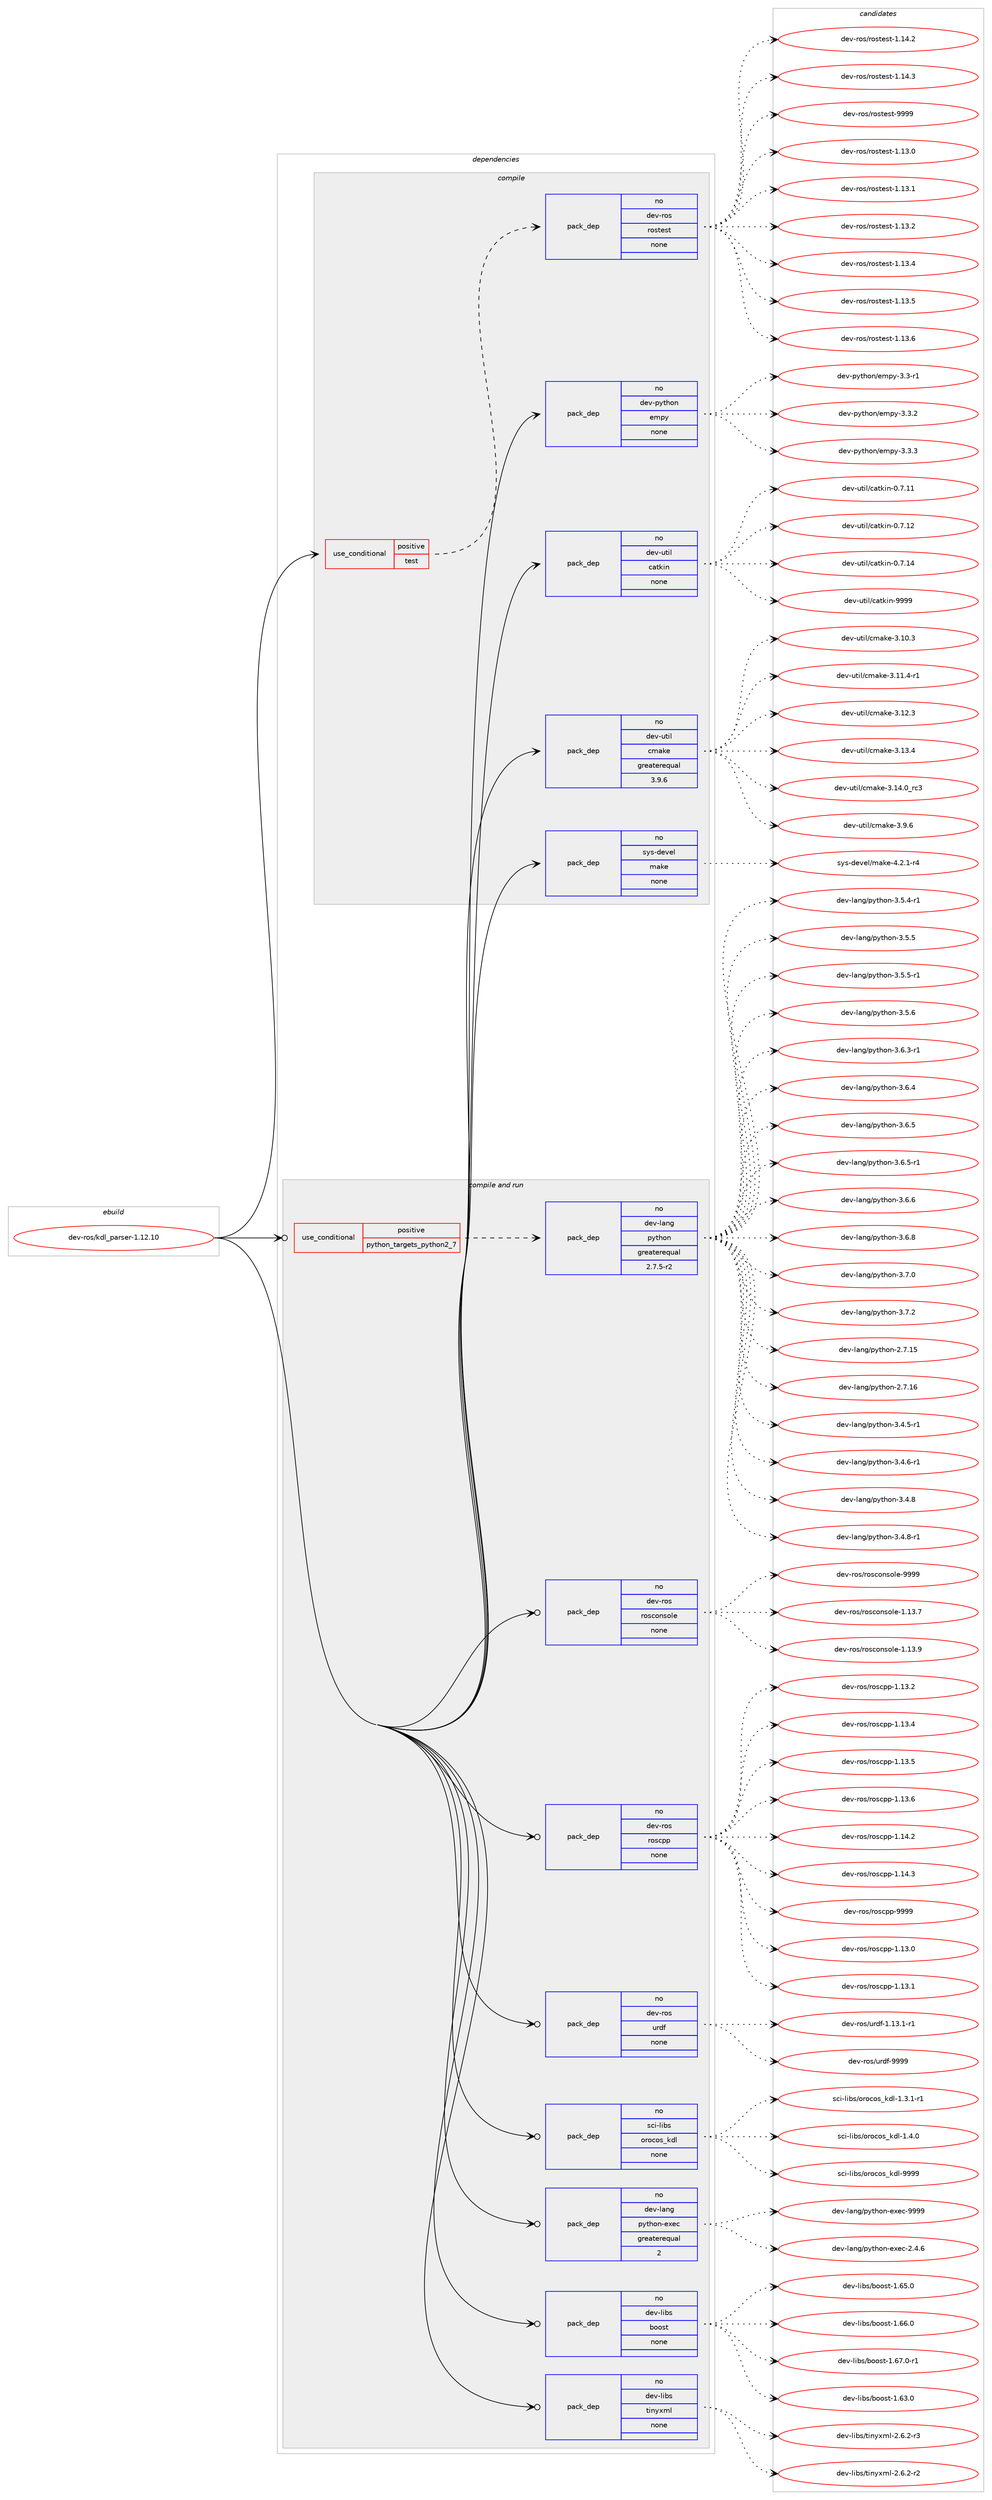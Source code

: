 digraph prolog {

# *************
# Graph options
# *************

newrank=true;
concentrate=true;
compound=true;
graph [rankdir=LR,fontname=Helvetica,fontsize=10,ranksep=1.5];#, ranksep=2.5, nodesep=0.2];
edge  [arrowhead=vee];
node  [fontname=Helvetica,fontsize=10];

# **********
# The ebuild
# **********

subgraph cluster_leftcol {
color=gray;
rank=same;
label=<<i>ebuild</i>>;
id [label="dev-ros/kdl_parser-1.12.10", color=red, width=4, href="../dev-ros/kdl_parser-1.12.10.svg"];
}

# ****************
# The dependencies
# ****************

subgraph cluster_midcol {
color=gray;
label=<<i>dependencies</i>>;
subgraph cluster_compile {
fillcolor="#eeeeee";
style=filled;
label=<<i>compile</i>>;
subgraph cond388826 {
dependency1458506 [label=<<TABLE BORDER="0" CELLBORDER="1" CELLSPACING="0" CELLPADDING="4"><TR><TD ROWSPAN="3" CELLPADDING="10">use_conditional</TD></TR><TR><TD>positive</TD></TR><TR><TD>test</TD></TR></TABLE>>, shape=none, color=red];
subgraph pack1046290 {
dependency1458507 [label=<<TABLE BORDER="0" CELLBORDER="1" CELLSPACING="0" CELLPADDING="4" WIDTH="220"><TR><TD ROWSPAN="6" CELLPADDING="30">pack_dep</TD></TR><TR><TD WIDTH="110">no</TD></TR><TR><TD>dev-ros</TD></TR><TR><TD>rostest</TD></TR><TR><TD>none</TD></TR><TR><TD></TD></TR></TABLE>>, shape=none, color=blue];
}
dependency1458506:e -> dependency1458507:w [weight=20,style="dashed",arrowhead="vee"];
}
id:e -> dependency1458506:w [weight=20,style="solid",arrowhead="vee"];
subgraph pack1046291 {
dependency1458508 [label=<<TABLE BORDER="0" CELLBORDER="1" CELLSPACING="0" CELLPADDING="4" WIDTH="220"><TR><TD ROWSPAN="6" CELLPADDING="30">pack_dep</TD></TR><TR><TD WIDTH="110">no</TD></TR><TR><TD>dev-python</TD></TR><TR><TD>empy</TD></TR><TR><TD>none</TD></TR><TR><TD></TD></TR></TABLE>>, shape=none, color=blue];
}
id:e -> dependency1458508:w [weight=20,style="solid",arrowhead="vee"];
subgraph pack1046292 {
dependency1458509 [label=<<TABLE BORDER="0" CELLBORDER="1" CELLSPACING="0" CELLPADDING="4" WIDTH="220"><TR><TD ROWSPAN="6" CELLPADDING="30">pack_dep</TD></TR><TR><TD WIDTH="110">no</TD></TR><TR><TD>dev-util</TD></TR><TR><TD>catkin</TD></TR><TR><TD>none</TD></TR><TR><TD></TD></TR></TABLE>>, shape=none, color=blue];
}
id:e -> dependency1458509:w [weight=20,style="solid",arrowhead="vee"];
subgraph pack1046293 {
dependency1458510 [label=<<TABLE BORDER="0" CELLBORDER="1" CELLSPACING="0" CELLPADDING="4" WIDTH="220"><TR><TD ROWSPAN="6" CELLPADDING="30">pack_dep</TD></TR><TR><TD WIDTH="110">no</TD></TR><TR><TD>dev-util</TD></TR><TR><TD>cmake</TD></TR><TR><TD>greaterequal</TD></TR><TR><TD>3.9.6</TD></TR></TABLE>>, shape=none, color=blue];
}
id:e -> dependency1458510:w [weight=20,style="solid",arrowhead="vee"];
subgraph pack1046294 {
dependency1458511 [label=<<TABLE BORDER="0" CELLBORDER="1" CELLSPACING="0" CELLPADDING="4" WIDTH="220"><TR><TD ROWSPAN="6" CELLPADDING="30">pack_dep</TD></TR><TR><TD WIDTH="110">no</TD></TR><TR><TD>sys-devel</TD></TR><TR><TD>make</TD></TR><TR><TD>none</TD></TR><TR><TD></TD></TR></TABLE>>, shape=none, color=blue];
}
id:e -> dependency1458511:w [weight=20,style="solid",arrowhead="vee"];
}
subgraph cluster_compileandrun {
fillcolor="#eeeeee";
style=filled;
label=<<i>compile and run</i>>;
subgraph cond388827 {
dependency1458512 [label=<<TABLE BORDER="0" CELLBORDER="1" CELLSPACING="0" CELLPADDING="4"><TR><TD ROWSPAN="3" CELLPADDING="10">use_conditional</TD></TR><TR><TD>positive</TD></TR><TR><TD>python_targets_python2_7</TD></TR></TABLE>>, shape=none, color=red];
subgraph pack1046295 {
dependency1458513 [label=<<TABLE BORDER="0" CELLBORDER="1" CELLSPACING="0" CELLPADDING="4" WIDTH="220"><TR><TD ROWSPAN="6" CELLPADDING="30">pack_dep</TD></TR><TR><TD WIDTH="110">no</TD></TR><TR><TD>dev-lang</TD></TR><TR><TD>python</TD></TR><TR><TD>greaterequal</TD></TR><TR><TD>2.7.5-r2</TD></TR></TABLE>>, shape=none, color=blue];
}
dependency1458512:e -> dependency1458513:w [weight=20,style="dashed",arrowhead="vee"];
}
id:e -> dependency1458512:w [weight=20,style="solid",arrowhead="odotvee"];
subgraph pack1046296 {
dependency1458514 [label=<<TABLE BORDER="0" CELLBORDER="1" CELLSPACING="0" CELLPADDING="4" WIDTH="220"><TR><TD ROWSPAN="6" CELLPADDING="30">pack_dep</TD></TR><TR><TD WIDTH="110">no</TD></TR><TR><TD>dev-lang</TD></TR><TR><TD>python-exec</TD></TR><TR><TD>greaterequal</TD></TR><TR><TD>2</TD></TR></TABLE>>, shape=none, color=blue];
}
id:e -> dependency1458514:w [weight=20,style="solid",arrowhead="odotvee"];
subgraph pack1046297 {
dependency1458515 [label=<<TABLE BORDER="0" CELLBORDER="1" CELLSPACING="0" CELLPADDING="4" WIDTH="220"><TR><TD ROWSPAN="6" CELLPADDING="30">pack_dep</TD></TR><TR><TD WIDTH="110">no</TD></TR><TR><TD>dev-libs</TD></TR><TR><TD>boost</TD></TR><TR><TD>none</TD></TR><TR><TD></TD></TR></TABLE>>, shape=none, color=blue];
}
id:e -> dependency1458515:w [weight=20,style="solid",arrowhead="odotvee"];
subgraph pack1046298 {
dependency1458516 [label=<<TABLE BORDER="0" CELLBORDER="1" CELLSPACING="0" CELLPADDING="4" WIDTH="220"><TR><TD ROWSPAN="6" CELLPADDING="30">pack_dep</TD></TR><TR><TD WIDTH="110">no</TD></TR><TR><TD>dev-libs</TD></TR><TR><TD>tinyxml</TD></TR><TR><TD>none</TD></TR><TR><TD></TD></TR></TABLE>>, shape=none, color=blue];
}
id:e -> dependency1458516:w [weight=20,style="solid",arrowhead="odotvee"];
subgraph pack1046299 {
dependency1458517 [label=<<TABLE BORDER="0" CELLBORDER="1" CELLSPACING="0" CELLPADDING="4" WIDTH="220"><TR><TD ROWSPAN="6" CELLPADDING="30">pack_dep</TD></TR><TR><TD WIDTH="110">no</TD></TR><TR><TD>dev-ros</TD></TR><TR><TD>rosconsole</TD></TR><TR><TD>none</TD></TR><TR><TD></TD></TR></TABLE>>, shape=none, color=blue];
}
id:e -> dependency1458517:w [weight=20,style="solid",arrowhead="odotvee"];
subgraph pack1046300 {
dependency1458518 [label=<<TABLE BORDER="0" CELLBORDER="1" CELLSPACING="0" CELLPADDING="4" WIDTH="220"><TR><TD ROWSPAN="6" CELLPADDING="30">pack_dep</TD></TR><TR><TD WIDTH="110">no</TD></TR><TR><TD>dev-ros</TD></TR><TR><TD>roscpp</TD></TR><TR><TD>none</TD></TR><TR><TD></TD></TR></TABLE>>, shape=none, color=blue];
}
id:e -> dependency1458518:w [weight=20,style="solid",arrowhead="odotvee"];
subgraph pack1046301 {
dependency1458519 [label=<<TABLE BORDER="0" CELLBORDER="1" CELLSPACING="0" CELLPADDING="4" WIDTH="220"><TR><TD ROWSPAN="6" CELLPADDING="30">pack_dep</TD></TR><TR><TD WIDTH="110">no</TD></TR><TR><TD>dev-ros</TD></TR><TR><TD>urdf</TD></TR><TR><TD>none</TD></TR><TR><TD></TD></TR></TABLE>>, shape=none, color=blue];
}
id:e -> dependency1458519:w [weight=20,style="solid",arrowhead="odotvee"];
subgraph pack1046302 {
dependency1458520 [label=<<TABLE BORDER="0" CELLBORDER="1" CELLSPACING="0" CELLPADDING="4" WIDTH="220"><TR><TD ROWSPAN="6" CELLPADDING="30">pack_dep</TD></TR><TR><TD WIDTH="110">no</TD></TR><TR><TD>sci-libs</TD></TR><TR><TD>orocos_kdl</TD></TR><TR><TD>none</TD></TR><TR><TD></TD></TR></TABLE>>, shape=none, color=blue];
}
id:e -> dependency1458520:w [weight=20,style="solid",arrowhead="odotvee"];
}
subgraph cluster_run {
fillcolor="#eeeeee";
style=filled;
label=<<i>run</i>>;
}
}

# **************
# The candidates
# **************

subgraph cluster_choices {
rank=same;
color=gray;
label=<<i>candidates</i>>;

subgraph choice1046290 {
color=black;
nodesep=1;
choice100101118451141111154711411111511610111511645494649514648 [label="dev-ros/rostest-1.13.0", color=red, width=4,href="../dev-ros/rostest-1.13.0.svg"];
choice100101118451141111154711411111511610111511645494649514649 [label="dev-ros/rostest-1.13.1", color=red, width=4,href="../dev-ros/rostest-1.13.1.svg"];
choice100101118451141111154711411111511610111511645494649514650 [label="dev-ros/rostest-1.13.2", color=red, width=4,href="../dev-ros/rostest-1.13.2.svg"];
choice100101118451141111154711411111511610111511645494649514652 [label="dev-ros/rostest-1.13.4", color=red, width=4,href="../dev-ros/rostest-1.13.4.svg"];
choice100101118451141111154711411111511610111511645494649514653 [label="dev-ros/rostest-1.13.5", color=red, width=4,href="../dev-ros/rostest-1.13.5.svg"];
choice100101118451141111154711411111511610111511645494649514654 [label="dev-ros/rostest-1.13.6", color=red, width=4,href="../dev-ros/rostest-1.13.6.svg"];
choice100101118451141111154711411111511610111511645494649524650 [label="dev-ros/rostest-1.14.2", color=red, width=4,href="../dev-ros/rostest-1.14.2.svg"];
choice100101118451141111154711411111511610111511645494649524651 [label="dev-ros/rostest-1.14.3", color=red, width=4,href="../dev-ros/rostest-1.14.3.svg"];
choice10010111845114111115471141111151161011151164557575757 [label="dev-ros/rostest-9999", color=red, width=4,href="../dev-ros/rostest-9999.svg"];
dependency1458507:e -> choice100101118451141111154711411111511610111511645494649514648:w [style=dotted,weight="100"];
dependency1458507:e -> choice100101118451141111154711411111511610111511645494649514649:w [style=dotted,weight="100"];
dependency1458507:e -> choice100101118451141111154711411111511610111511645494649514650:w [style=dotted,weight="100"];
dependency1458507:e -> choice100101118451141111154711411111511610111511645494649514652:w [style=dotted,weight="100"];
dependency1458507:e -> choice100101118451141111154711411111511610111511645494649514653:w [style=dotted,weight="100"];
dependency1458507:e -> choice100101118451141111154711411111511610111511645494649514654:w [style=dotted,weight="100"];
dependency1458507:e -> choice100101118451141111154711411111511610111511645494649524650:w [style=dotted,weight="100"];
dependency1458507:e -> choice100101118451141111154711411111511610111511645494649524651:w [style=dotted,weight="100"];
dependency1458507:e -> choice10010111845114111115471141111151161011151164557575757:w [style=dotted,weight="100"];
}
subgraph choice1046291 {
color=black;
nodesep=1;
choice1001011184511212111610411111047101109112121455146514511449 [label="dev-python/empy-3.3-r1", color=red, width=4,href="../dev-python/empy-3.3-r1.svg"];
choice1001011184511212111610411111047101109112121455146514650 [label="dev-python/empy-3.3.2", color=red, width=4,href="../dev-python/empy-3.3.2.svg"];
choice1001011184511212111610411111047101109112121455146514651 [label="dev-python/empy-3.3.3", color=red, width=4,href="../dev-python/empy-3.3.3.svg"];
dependency1458508:e -> choice1001011184511212111610411111047101109112121455146514511449:w [style=dotted,weight="100"];
dependency1458508:e -> choice1001011184511212111610411111047101109112121455146514650:w [style=dotted,weight="100"];
dependency1458508:e -> choice1001011184511212111610411111047101109112121455146514651:w [style=dotted,weight="100"];
}
subgraph choice1046292 {
color=black;
nodesep=1;
choice1001011184511711610510847999711610710511045484655464949 [label="dev-util/catkin-0.7.11", color=red, width=4,href="../dev-util/catkin-0.7.11.svg"];
choice1001011184511711610510847999711610710511045484655464950 [label="dev-util/catkin-0.7.12", color=red, width=4,href="../dev-util/catkin-0.7.12.svg"];
choice1001011184511711610510847999711610710511045484655464952 [label="dev-util/catkin-0.7.14", color=red, width=4,href="../dev-util/catkin-0.7.14.svg"];
choice100101118451171161051084799971161071051104557575757 [label="dev-util/catkin-9999", color=red, width=4,href="../dev-util/catkin-9999.svg"];
dependency1458509:e -> choice1001011184511711610510847999711610710511045484655464949:w [style=dotted,weight="100"];
dependency1458509:e -> choice1001011184511711610510847999711610710511045484655464950:w [style=dotted,weight="100"];
dependency1458509:e -> choice1001011184511711610510847999711610710511045484655464952:w [style=dotted,weight="100"];
dependency1458509:e -> choice100101118451171161051084799971161071051104557575757:w [style=dotted,weight="100"];
}
subgraph choice1046293 {
color=black;
nodesep=1;
choice1001011184511711610510847991099710710145514649484651 [label="dev-util/cmake-3.10.3", color=red, width=4,href="../dev-util/cmake-3.10.3.svg"];
choice10010111845117116105108479910997107101455146494946524511449 [label="dev-util/cmake-3.11.4-r1", color=red, width=4,href="../dev-util/cmake-3.11.4-r1.svg"];
choice1001011184511711610510847991099710710145514649504651 [label="dev-util/cmake-3.12.3", color=red, width=4,href="../dev-util/cmake-3.12.3.svg"];
choice1001011184511711610510847991099710710145514649514652 [label="dev-util/cmake-3.13.4", color=red, width=4,href="../dev-util/cmake-3.13.4.svg"];
choice1001011184511711610510847991099710710145514649524648951149951 [label="dev-util/cmake-3.14.0_rc3", color=red, width=4,href="../dev-util/cmake-3.14.0_rc3.svg"];
choice10010111845117116105108479910997107101455146574654 [label="dev-util/cmake-3.9.6", color=red, width=4,href="../dev-util/cmake-3.9.6.svg"];
dependency1458510:e -> choice1001011184511711610510847991099710710145514649484651:w [style=dotted,weight="100"];
dependency1458510:e -> choice10010111845117116105108479910997107101455146494946524511449:w [style=dotted,weight="100"];
dependency1458510:e -> choice1001011184511711610510847991099710710145514649504651:w [style=dotted,weight="100"];
dependency1458510:e -> choice1001011184511711610510847991099710710145514649514652:w [style=dotted,weight="100"];
dependency1458510:e -> choice1001011184511711610510847991099710710145514649524648951149951:w [style=dotted,weight="100"];
dependency1458510:e -> choice10010111845117116105108479910997107101455146574654:w [style=dotted,weight="100"];
}
subgraph choice1046294 {
color=black;
nodesep=1;
choice1151211154510010111810110847109971071014552465046494511452 [label="sys-devel/make-4.2.1-r4", color=red, width=4,href="../sys-devel/make-4.2.1-r4.svg"];
dependency1458511:e -> choice1151211154510010111810110847109971071014552465046494511452:w [style=dotted,weight="100"];
}
subgraph choice1046295 {
color=black;
nodesep=1;
choice10010111845108971101034711212111610411111045504655464953 [label="dev-lang/python-2.7.15", color=red, width=4,href="../dev-lang/python-2.7.15.svg"];
choice10010111845108971101034711212111610411111045504655464954 [label="dev-lang/python-2.7.16", color=red, width=4,href="../dev-lang/python-2.7.16.svg"];
choice1001011184510897110103471121211161041111104551465246534511449 [label="dev-lang/python-3.4.5-r1", color=red, width=4,href="../dev-lang/python-3.4.5-r1.svg"];
choice1001011184510897110103471121211161041111104551465246544511449 [label="dev-lang/python-3.4.6-r1", color=red, width=4,href="../dev-lang/python-3.4.6-r1.svg"];
choice100101118451089711010347112121116104111110455146524656 [label="dev-lang/python-3.4.8", color=red, width=4,href="../dev-lang/python-3.4.8.svg"];
choice1001011184510897110103471121211161041111104551465246564511449 [label="dev-lang/python-3.4.8-r1", color=red, width=4,href="../dev-lang/python-3.4.8-r1.svg"];
choice1001011184510897110103471121211161041111104551465346524511449 [label="dev-lang/python-3.5.4-r1", color=red, width=4,href="../dev-lang/python-3.5.4-r1.svg"];
choice100101118451089711010347112121116104111110455146534653 [label="dev-lang/python-3.5.5", color=red, width=4,href="../dev-lang/python-3.5.5.svg"];
choice1001011184510897110103471121211161041111104551465346534511449 [label="dev-lang/python-3.5.5-r1", color=red, width=4,href="../dev-lang/python-3.5.5-r1.svg"];
choice100101118451089711010347112121116104111110455146534654 [label="dev-lang/python-3.5.6", color=red, width=4,href="../dev-lang/python-3.5.6.svg"];
choice1001011184510897110103471121211161041111104551465446514511449 [label="dev-lang/python-3.6.3-r1", color=red, width=4,href="../dev-lang/python-3.6.3-r1.svg"];
choice100101118451089711010347112121116104111110455146544652 [label="dev-lang/python-3.6.4", color=red, width=4,href="../dev-lang/python-3.6.4.svg"];
choice100101118451089711010347112121116104111110455146544653 [label="dev-lang/python-3.6.5", color=red, width=4,href="../dev-lang/python-3.6.5.svg"];
choice1001011184510897110103471121211161041111104551465446534511449 [label="dev-lang/python-3.6.5-r1", color=red, width=4,href="../dev-lang/python-3.6.5-r1.svg"];
choice100101118451089711010347112121116104111110455146544654 [label="dev-lang/python-3.6.6", color=red, width=4,href="../dev-lang/python-3.6.6.svg"];
choice100101118451089711010347112121116104111110455146544656 [label="dev-lang/python-3.6.8", color=red, width=4,href="../dev-lang/python-3.6.8.svg"];
choice100101118451089711010347112121116104111110455146554648 [label="dev-lang/python-3.7.0", color=red, width=4,href="../dev-lang/python-3.7.0.svg"];
choice100101118451089711010347112121116104111110455146554650 [label="dev-lang/python-3.7.2", color=red, width=4,href="../dev-lang/python-3.7.2.svg"];
dependency1458513:e -> choice10010111845108971101034711212111610411111045504655464953:w [style=dotted,weight="100"];
dependency1458513:e -> choice10010111845108971101034711212111610411111045504655464954:w [style=dotted,weight="100"];
dependency1458513:e -> choice1001011184510897110103471121211161041111104551465246534511449:w [style=dotted,weight="100"];
dependency1458513:e -> choice1001011184510897110103471121211161041111104551465246544511449:w [style=dotted,weight="100"];
dependency1458513:e -> choice100101118451089711010347112121116104111110455146524656:w [style=dotted,weight="100"];
dependency1458513:e -> choice1001011184510897110103471121211161041111104551465246564511449:w [style=dotted,weight="100"];
dependency1458513:e -> choice1001011184510897110103471121211161041111104551465346524511449:w [style=dotted,weight="100"];
dependency1458513:e -> choice100101118451089711010347112121116104111110455146534653:w [style=dotted,weight="100"];
dependency1458513:e -> choice1001011184510897110103471121211161041111104551465346534511449:w [style=dotted,weight="100"];
dependency1458513:e -> choice100101118451089711010347112121116104111110455146534654:w [style=dotted,weight="100"];
dependency1458513:e -> choice1001011184510897110103471121211161041111104551465446514511449:w [style=dotted,weight="100"];
dependency1458513:e -> choice100101118451089711010347112121116104111110455146544652:w [style=dotted,weight="100"];
dependency1458513:e -> choice100101118451089711010347112121116104111110455146544653:w [style=dotted,weight="100"];
dependency1458513:e -> choice1001011184510897110103471121211161041111104551465446534511449:w [style=dotted,weight="100"];
dependency1458513:e -> choice100101118451089711010347112121116104111110455146544654:w [style=dotted,weight="100"];
dependency1458513:e -> choice100101118451089711010347112121116104111110455146544656:w [style=dotted,weight="100"];
dependency1458513:e -> choice100101118451089711010347112121116104111110455146554648:w [style=dotted,weight="100"];
dependency1458513:e -> choice100101118451089711010347112121116104111110455146554650:w [style=dotted,weight="100"];
}
subgraph choice1046296 {
color=black;
nodesep=1;
choice1001011184510897110103471121211161041111104510112010199455046524654 [label="dev-lang/python-exec-2.4.6", color=red, width=4,href="../dev-lang/python-exec-2.4.6.svg"];
choice10010111845108971101034711212111610411111045101120101994557575757 [label="dev-lang/python-exec-9999", color=red, width=4,href="../dev-lang/python-exec-9999.svg"];
dependency1458514:e -> choice1001011184510897110103471121211161041111104510112010199455046524654:w [style=dotted,weight="100"];
dependency1458514:e -> choice10010111845108971101034711212111610411111045101120101994557575757:w [style=dotted,weight="100"];
}
subgraph choice1046297 {
color=black;
nodesep=1;
choice1001011184510810598115479811111111511645494654514648 [label="dev-libs/boost-1.63.0", color=red, width=4,href="../dev-libs/boost-1.63.0.svg"];
choice1001011184510810598115479811111111511645494654534648 [label="dev-libs/boost-1.65.0", color=red, width=4,href="../dev-libs/boost-1.65.0.svg"];
choice1001011184510810598115479811111111511645494654544648 [label="dev-libs/boost-1.66.0", color=red, width=4,href="../dev-libs/boost-1.66.0.svg"];
choice10010111845108105981154798111111115116454946545546484511449 [label="dev-libs/boost-1.67.0-r1", color=red, width=4,href="../dev-libs/boost-1.67.0-r1.svg"];
dependency1458515:e -> choice1001011184510810598115479811111111511645494654514648:w [style=dotted,weight="100"];
dependency1458515:e -> choice1001011184510810598115479811111111511645494654534648:w [style=dotted,weight="100"];
dependency1458515:e -> choice1001011184510810598115479811111111511645494654544648:w [style=dotted,weight="100"];
dependency1458515:e -> choice10010111845108105981154798111111115116454946545546484511449:w [style=dotted,weight="100"];
}
subgraph choice1046298 {
color=black;
nodesep=1;
choice1001011184510810598115471161051101211201091084550465446504511450 [label="dev-libs/tinyxml-2.6.2-r2", color=red, width=4,href="../dev-libs/tinyxml-2.6.2-r2.svg"];
choice1001011184510810598115471161051101211201091084550465446504511451 [label="dev-libs/tinyxml-2.6.2-r3", color=red, width=4,href="../dev-libs/tinyxml-2.6.2-r3.svg"];
dependency1458516:e -> choice1001011184510810598115471161051101211201091084550465446504511450:w [style=dotted,weight="100"];
dependency1458516:e -> choice1001011184510810598115471161051101211201091084550465446504511451:w [style=dotted,weight="100"];
}
subgraph choice1046299 {
color=black;
nodesep=1;
choice10010111845114111115471141111159911111011511110810145494649514655 [label="dev-ros/rosconsole-1.13.7", color=red, width=4,href="../dev-ros/rosconsole-1.13.7.svg"];
choice10010111845114111115471141111159911111011511110810145494649514657 [label="dev-ros/rosconsole-1.13.9", color=red, width=4,href="../dev-ros/rosconsole-1.13.9.svg"];
choice1001011184511411111547114111115991111101151111081014557575757 [label="dev-ros/rosconsole-9999", color=red, width=4,href="../dev-ros/rosconsole-9999.svg"];
dependency1458517:e -> choice10010111845114111115471141111159911111011511110810145494649514655:w [style=dotted,weight="100"];
dependency1458517:e -> choice10010111845114111115471141111159911111011511110810145494649514657:w [style=dotted,weight="100"];
dependency1458517:e -> choice1001011184511411111547114111115991111101151111081014557575757:w [style=dotted,weight="100"];
}
subgraph choice1046300 {
color=black;
nodesep=1;
choice10010111845114111115471141111159911211245494649514648 [label="dev-ros/roscpp-1.13.0", color=red, width=4,href="../dev-ros/roscpp-1.13.0.svg"];
choice10010111845114111115471141111159911211245494649514649 [label="dev-ros/roscpp-1.13.1", color=red, width=4,href="../dev-ros/roscpp-1.13.1.svg"];
choice10010111845114111115471141111159911211245494649514650 [label="dev-ros/roscpp-1.13.2", color=red, width=4,href="../dev-ros/roscpp-1.13.2.svg"];
choice10010111845114111115471141111159911211245494649514652 [label="dev-ros/roscpp-1.13.4", color=red, width=4,href="../dev-ros/roscpp-1.13.4.svg"];
choice10010111845114111115471141111159911211245494649514653 [label="dev-ros/roscpp-1.13.5", color=red, width=4,href="../dev-ros/roscpp-1.13.5.svg"];
choice10010111845114111115471141111159911211245494649514654 [label="dev-ros/roscpp-1.13.6", color=red, width=4,href="../dev-ros/roscpp-1.13.6.svg"];
choice10010111845114111115471141111159911211245494649524650 [label="dev-ros/roscpp-1.14.2", color=red, width=4,href="../dev-ros/roscpp-1.14.2.svg"];
choice10010111845114111115471141111159911211245494649524651 [label="dev-ros/roscpp-1.14.3", color=red, width=4,href="../dev-ros/roscpp-1.14.3.svg"];
choice1001011184511411111547114111115991121124557575757 [label="dev-ros/roscpp-9999", color=red, width=4,href="../dev-ros/roscpp-9999.svg"];
dependency1458518:e -> choice10010111845114111115471141111159911211245494649514648:w [style=dotted,weight="100"];
dependency1458518:e -> choice10010111845114111115471141111159911211245494649514649:w [style=dotted,weight="100"];
dependency1458518:e -> choice10010111845114111115471141111159911211245494649514650:w [style=dotted,weight="100"];
dependency1458518:e -> choice10010111845114111115471141111159911211245494649514652:w [style=dotted,weight="100"];
dependency1458518:e -> choice10010111845114111115471141111159911211245494649514653:w [style=dotted,weight="100"];
dependency1458518:e -> choice10010111845114111115471141111159911211245494649514654:w [style=dotted,weight="100"];
dependency1458518:e -> choice10010111845114111115471141111159911211245494649524650:w [style=dotted,weight="100"];
dependency1458518:e -> choice10010111845114111115471141111159911211245494649524651:w [style=dotted,weight="100"];
dependency1458518:e -> choice1001011184511411111547114111115991121124557575757:w [style=dotted,weight="100"];
}
subgraph choice1046301 {
color=black;
nodesep=1;
choice1001011184511411111547117114100102454946495146494511449 [label="dev-ros/urdf-1.13.1-r1", color=red, width=4,href="../dev-ros/urdf-1.13.1-r1.svg"];
choice10010111845114111115471171141001024557575757 [label="dev-ros/urdf-9999", color=red, width=4,href="../dev-ros/urdf-9999.svg"];
dependency1458519:e -> choice1001011184511411111547117114100102454946495146494511449:w [style=dotted,weight="100"];
dependency1458519:e -> choice10010111845114111115471171141001024557575757:w [style=dotted,weight="100"];
}
subgraph choice1046302 {
color=black;
nodesep=1;
choice1159910545108105981154711111411199111115951071001084549465146494511449 [label="sci-libs/orocos_kdl-1.3.1-r1", color=red, width=4,href="../sci-libs/orocos_kdl-1.3.1-r1.svg"];
choice115991054510810598115471111141119911111595107100108454946524648 [label="sci-libs/orocos_kdl-1.4.0", color=red, width=4,href="../sci-libs/orocos_kdl-1.4.0.svg"];
choice1159910545108105981154711111411199111115951071001084557575757 [label="sci-libs/orocos_kdl-9999", color=red, width=4,href="../sci-libs/orocos_kdl-9999.svg"];
dependency1458520:e -> choice1159910545108105981154711111411199111115951071001084549465146494511449:w [style=dotted,weight="100"];
dependency1458520:e -> choice115991054510810598115471111141119911111595107100108454946524648:w [style=dotted,weight="100"];
dependency1458520:e -> choice1159910545108105981154711111411199111115951071001084557575757:w [style=dotted,weight="100"];
}
}

}
